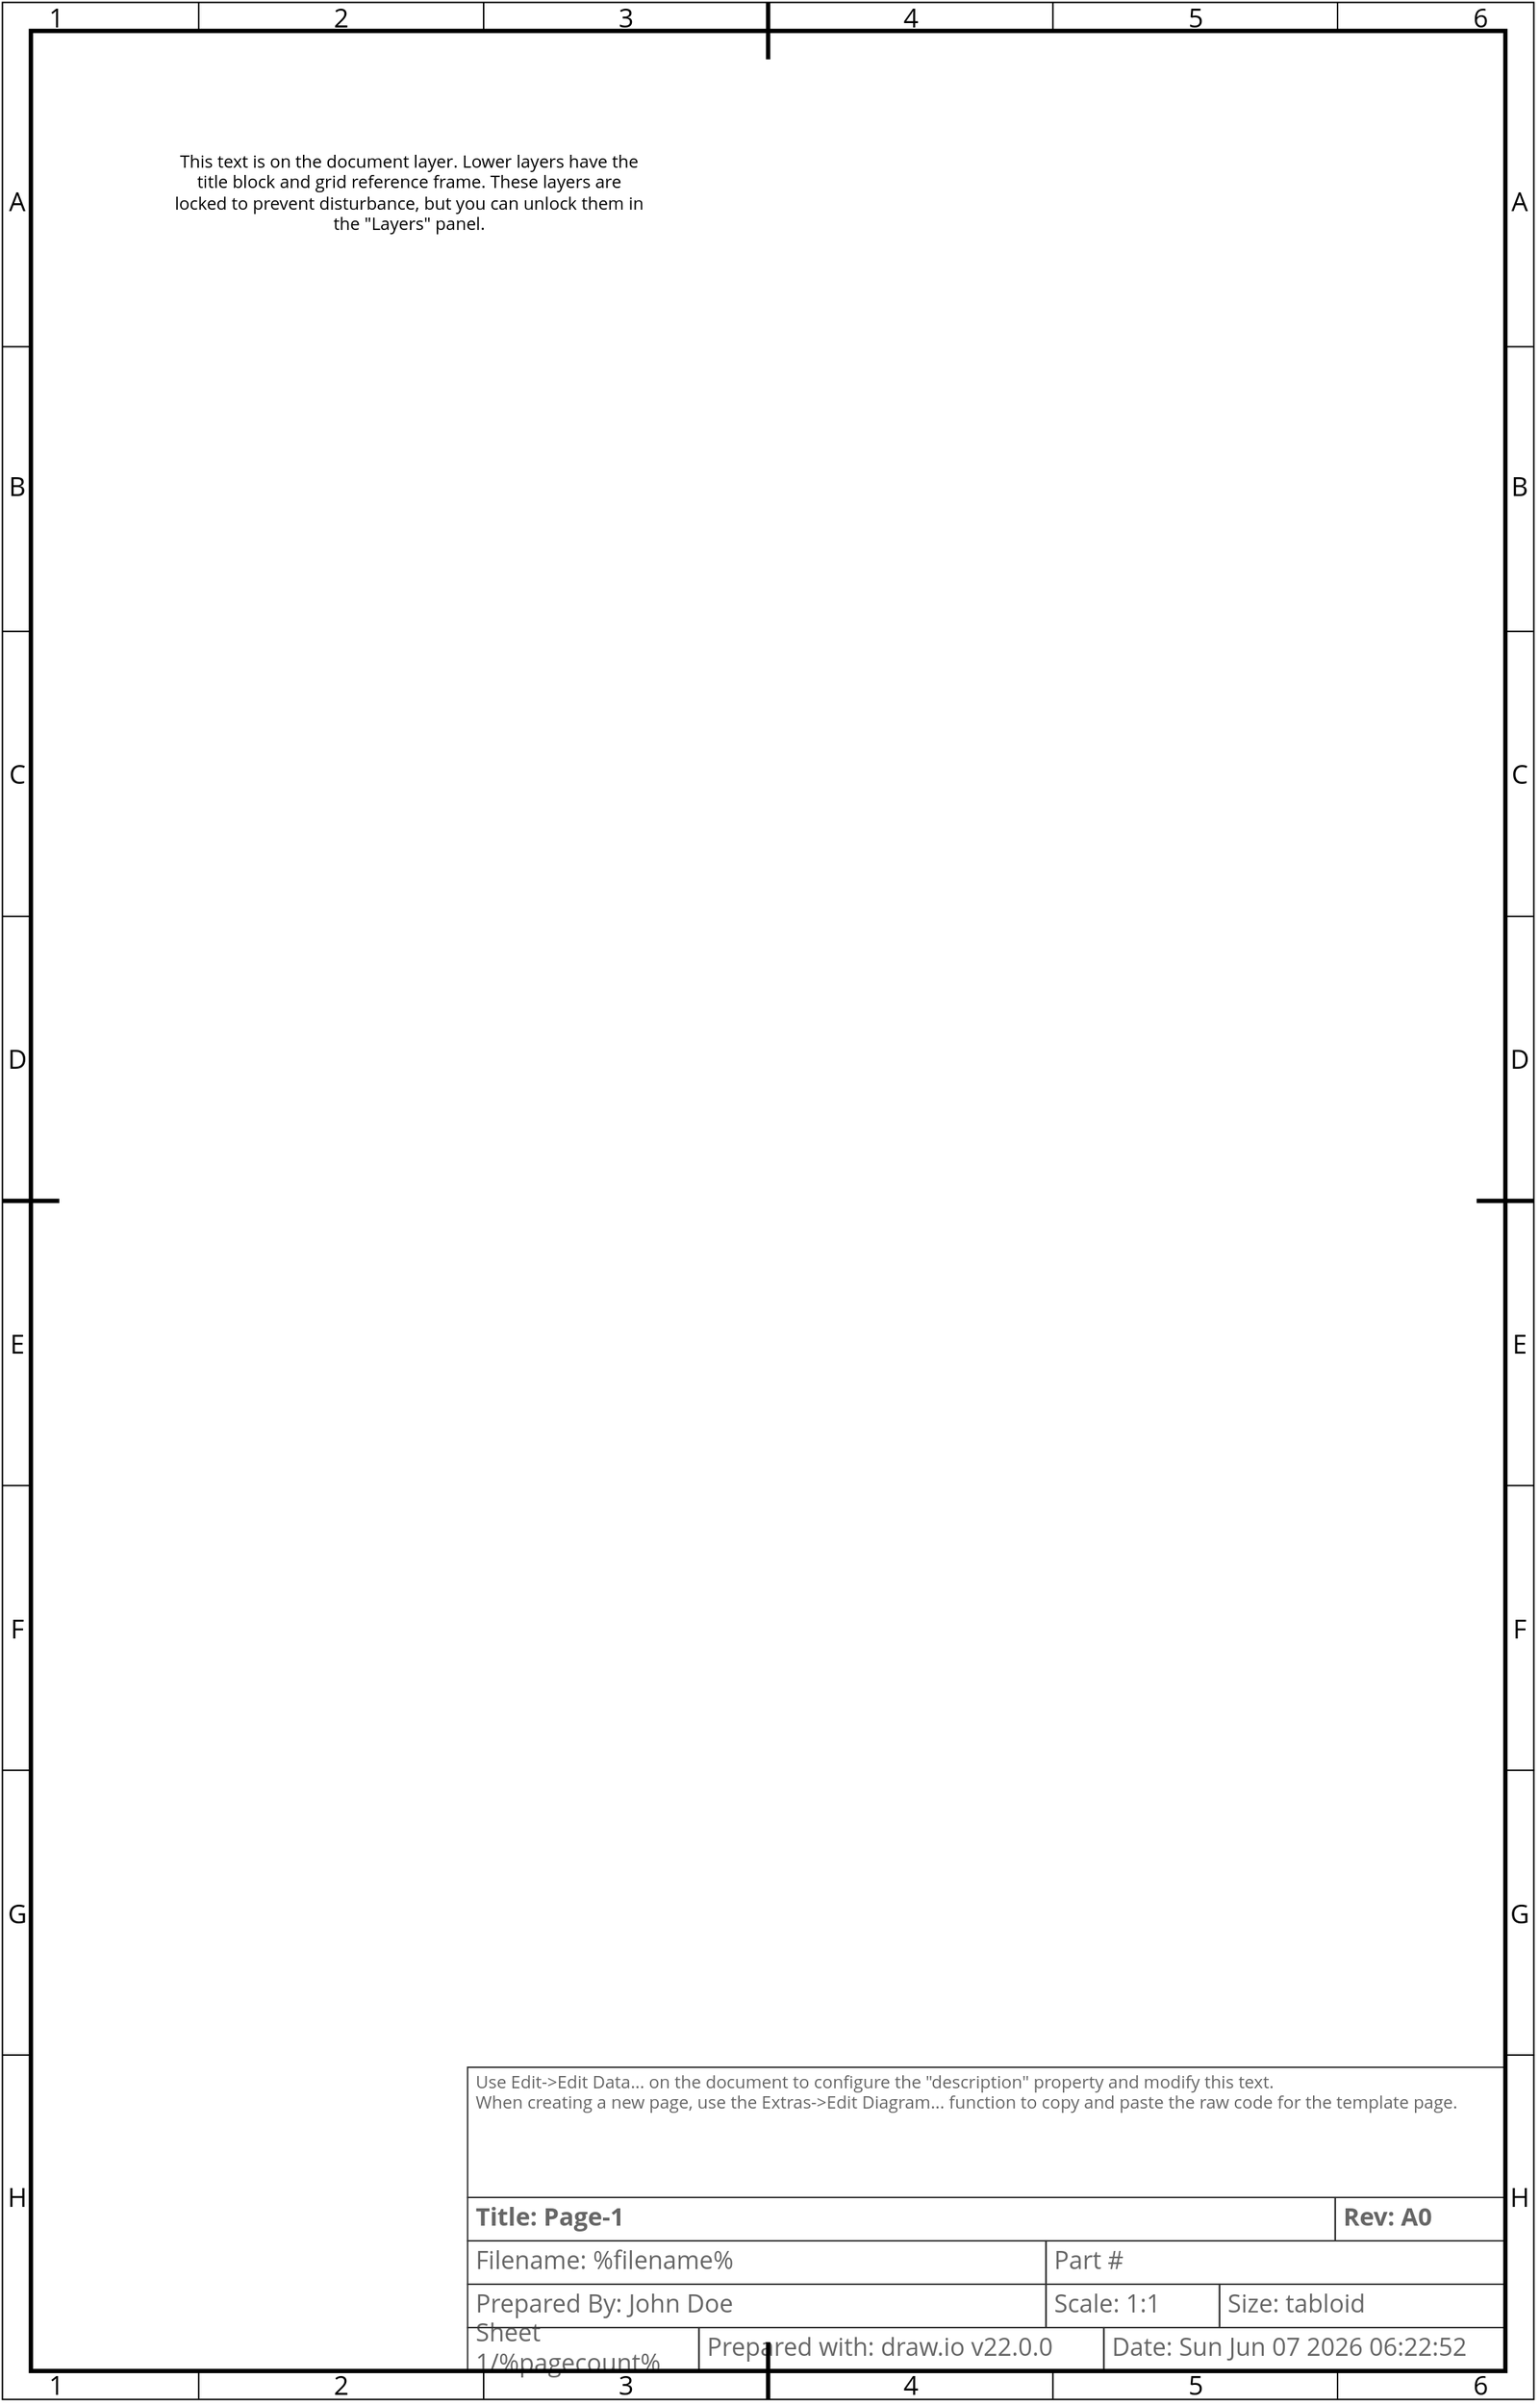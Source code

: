 <mxfile version="22.0.0" type="device">
  <diagram name="Page-1" id="fo18u6Ch1KVScq3Fo-Wy">
    <mxGraphModel dx="2530" dy="1518" grid="1" gridSize="10" guides="1" tooltips="1" connect="1" arrows="1" fold="1" page="1" pageScale="1" pageWidth="1100" pageHeight="1700" math="0" shadow="0">
      <root>
        <object label="" description="Use Edit-&gt;Edit Data... on the document to configure the &quot;description&quot; property and modify this text.&#xa;When creating a new page, use the Extras-&gt;Edit Diagram... function to copy and paste the raw code for the template page." rev="A0" size="tabloid" scale="1:1" author="John Doe" part_num="" dwg_no="" serial_num="" extra_label="Part #" id="0">
          <mxCell />
        </object>
        <object label="Title Block" id="1">
          <mxCell style="locked=1;" parent="0" />
        </object>
        <mxCell id="BJZrzUYKFe9HMTDBOYGV-1" value="" style="rounded=0;whiteSpace=wrap;html=1;fillColor=none;movable=1;resizable=1;rotatable=1;deletable=1;editable=1;locked=0;connectable=1;" parent="1" vertex="1">
          <mxGeometry x="19.685" y="19.685" width="1059.053" height="1657.477" as="geometry" />
        </mxCell>
        <mxCell id="BJZrzUYKFe9HMTDBOYGV-2" value="" style="rounded=0;whiteSpace=wrap;html=1;fillColor=none;strokeWidth=1;movable=1;resizable=1;rotatable=1;deletable=1;editable=1;locked=0;connectable=1;" parent="1" vertex="1">
          <mxGeometry x="39.37" y="39.37" width="1019.683" height="1618.107" as="geometry" />
        </mxCell>
        <mxCell id="BJZrzUYKFe9HMTDBOYGV-27" value="" style="endArrow=none;html=1;rounded=0;movable=1;resizable=1;rotatable=1;deletable=1;editable=1;locked=0;connectable=1;" parent="1" edge="1">
          <mxGeometry width="50" height="50" relative="1" as="geometry">
            <mxPoint x="746.16" y="38.7" as="sourcePoint" />
            <mxPoint x="746.16" y="19.7" as="targetPoint" />
          </mxGeometry>
        </mxCell>
        <mxCell id="BJZrzUYKFe9HMTDBOYGV-35" value="" style="endArrow=none;html=1;rounded=0;movable=1;resizable=1;rotatable=1;deletable=1;editable=1;locked=0;connectable=1;" parent="1" edge="1">
          <mxGeometry width="50" height="50" relative="1" as="geometry">
            <mxPoint x="352.455" y="38.695" as="sourcePoint" />
            <mxPoint x="352.455" y="19.695" as="targetPoint" />
          </mxGeometry>
        </mxCell>
        <mxCell id="BJZrzUYKFe9HMTDBOYGV-45" value="" style="endArrow=none;html=1;rounded=0;movable=1;resizable=1;rotatable=1;deletable=1;editable=1;locked=0;connectable=1;" parent="1" edge="1">
          <mxGeometry width="50" height="50" relative="1" as="geometry">
            <mxPoint x="19.71" y="651.57" as="sourcePoint" />
            <mxPoint x="39.01" y="651.57" as="targetPoint" />
          </mxGeometry>
        </mxCell>
        <mxCell id="BJZrzUYKFe9HMTDBOYGV-46" value="" style="endArrow=none;html=1;rounded=0;movable=1;resizable=1;rotatable=1;deletable=1;editable=1;locked=0;connectable=1;" parent="1" edge="1">
          <mxGeometry width="50" height="50" relative="1" as="geometry">
            <mxPoint x="19.88" y="1045.27" as="sourcePoint" />
            <mxPoint x="39.18" y="1045.27" as="targetPoint" />
          </mxGeometry>
        </mxCell>
        <mxCell id="BJZrzUYKFe9HMTDBOYGV-49" value="C" style="text;html=1;strokeColor=none;fillColor=none;align=center;verticalAlign=middle;whiteSpace=wrap;rounded=0;fontFamily=Open Sans;fontSize=18;movable=1;resizable=1;rotatable=1;deletable=1;editable=1;locked=0;connectable=1;" parent="1" vertex="1">
          <mxGeometry x="19.69" y="543.3" width="19.685" height="19.685" as="geometry" />
        </mxCell>
        <mxCell id="BJZrzUYKFe9HMTDBOYGV-52" value="D" style="text;html=1;strokeColor=none;fillColor=none;align=center;verticalAlign=middle;whiteSpace=wrap;rounded=0;fontFamily=Open Sans;fontSize=18;movable=1;resizable=1;rotatable=1;deletable=1;editable=1;locked=0;connectable=1;" parent="1" vertex="1">
          <mxGeometry x="19.692" y="740.152" width="19.685" height="19.685" as="geometry" />
        </mxCell>
        <mxCell id="BJZrzUYKFe9HMTDBOYGV-53" value="E" style="text;html=1;strokeColor=none;fillColor=none;align=center;verticalAlign=middle;whiteSpace=wrap;rounded=0;fontFamily=Open Sans;fontSize=18;movable=1;resizable=1;rotatable=1;deletable=1;editable=1;locked=0;connectable=1;" parent="1" vertex="1">
          <mxGeometry x="19.685" y="937.006" width="19.685" height="19.685" as="geometry" />
        </mxCell>
        <mxCell id="BJZrzUYKFe9HMTDBOYGV-54" value="F" style="text;html=1;strokeColor=none;fillColor=none;align=center;verticalAlign=middle;whiteSpace=wrap;rounded=0;fontFamily=Open Sans;fontSize=18;movable=1;resizable=1;rotatable=1;deletable=1;editable=1;locked=0;connectable=1;" parent="1" vertex="1">
          <mxGeometry x="19.688" y="1133.856" width="19.685" height="19.685" as="geometry" />
        </mxCell>
        <mxCell id="BJZrzUYKFe9HMTDBOYGV-60" value="2" style="text;html=1;strokeColor=none;fillColor=none;align=center;verticalAlign=middle;whiteSpace=wrap;rounded=0;fontFamily=Open Sans;fontSize=18;movable=1;resizable=1;rotatable=1;deletable=1;editable=1;locked=0;connectable=1;" parent="1" vertex="1">
          <mxGeometry x="244.195" y="19.695" width="19.685" height="19.685" as="geometry" />
        </mxCell>
        <mxCell id="BJZrzUYKFe9HMTDBOYGV-61" value="3" style="text;html=1;strokeColor=none;fillColor=none;align=center;verticalAlign=middle;whiteSpace=wrap;rounded=0;fontFamily=Open Sans;fontSize=18;movable=1;resizable=1;rotatable=1;deletable=1;editable=1;locked=0;connectable=1;" parent="1" vertex="1">
          <mxGeometry x="441.037" y="19.688" width="19.685" height="19.685" as="geometry" />
        </mxCell>
        <mxCell id="BJZrzUYKFe9HMTDBOYGV-62" value="4" style="text;html=1;strokeColor=none;fillColor=none;align=center;verticalAlign=middle;whiteSpace=wrap;rounded=0;fontFamily=Open Sans;fontSize=18;movable=1;resizable=1;rotatable=1;deletable=1;editable=1;locked=0;connectable=1;" parent="1" vertex="1">
          <mxGeometry x="637.89" y="19.69" width="19.685" height="19.685" as="geometry" />
        </mxCell>
        <mxCell id="BJZrzUYKFe9HMTDBOYGV-63" value="5" style="text;html=1;strokeColor=none;fillColor=none;align=center;verticalAlign=middle;whiteSpace=wrap;rounded=0;fontFamily=Open Sans;fontSize=18;movable=1;resizable=1;rotatable=1;deletable=1;editable=1;locked=0;connectable=1;" parent="1" vertex="1">
          <mxGeometry x="834.742" y="19.692" width="19.685" height="19.685" as="geometry" />
        </mxCell>
        <mxCell id="BJZrzUYKFe9HMTDBOYGV-4" value="" style="endArrow=none;html=1;rounded=0;strokeWidth=3;targetPerimeterSpacing=0;movable=1;resizable=1;rotatable=1;deletable=1;editable=1;locked=0;connectable=1;" parent="1" edge="1">
          <mxGeometry width="50" height="50" relative="1" as="geometry">
            <mxPoint x="549.21" y="59.06" as="sourcePoint" />
            <mxPoint x="549.21" y="19.69" as="targetPoint" />
          </mxGeometry>
        </mxCell>
        <mxCell id="BJZrzUYKFe9HMTDBOYGV-11" value="" style="endArrow=none;html=1;rounded=0;strokeWidth=3;movable=1;resizable=1;rotatable=1;deletable=1;editable=1;locked=0;connectable=1;" parent="1" edge="1">
          <mxGeometry width="50" height="50" relative="1" as="geometry">
            <mxPoint x="19.69" y="848.422" as="sourcePoint" />
            <mxPoint x="59" y="848.422" as="targetPoint" />
          </mxGeometry>
        </mxCell>
        <mxCell id="OLBhReI0X-7dMYb3t88i-10" value="" style="endArrow=none;html=1;rounded=0;movable=1;resizable=1;rotatable=1;deletable=1;editable=1;locked=0;connectable=1;" parent="1" edge="1">
          <mxGeometry width="50" height="50" relative="1" as="geometry">
            <mxPoint x="19.71" y="454.65" as="sourcePoint" />
            <mxPoint x="39.01" y="454.65" as="targetPoint" />
          </mxGeometry>
        </mxCell>
        <mxCell id="OLBhReI0X-7dMYb3t88i-11" value="B" style="text;html=1;strokeColor=none;fillColor=none;align=center;verticalAlign=middle;whiteSpace=wrap;rounded=0;fontFamily=Open Sans;fontSize=18;movable=1;resizable=1;rotatable=1;deletable=1;editable=1;locked=0;connectable=1;" parent="1" vertex="1">
          <mxGeometry x="19.712" y="344.482" width="19.685" height="19.685" as="geometry" />
        </mxCell>
        <mxCell id="OLBhReI0X-7dMYb3t88i-12" value="" style="endArrow=none;html=1;rounded=0;movable=1;resizable=1;rotatable=1;deletable=1;editable=1;locked=0;connectable=1;" parent="1" edge="1">
          <mxGeometry width="50" height="50" relative="1" as="geometry">
            <mxPoint x="19.695" y="1242.125" as="sourcePoint" />
            <mxPoint x="39.745" y="1242.125" as="targetPoint" />
          </mxGeometry>
        </mxCell>
        <mxCell id="OLBhReI0X-7dMYb3t88i-13" value="G" style="text;html=1;strokeColor=none;fillColor=none;align=center;verticalAlign=middle;whiteSpace=wrap;rounded=0;fontFamily=Open Sans;fontSize=18;movable=1;resizable=1;rotatable=1;deletable=1;editable=1;locked=0;connectable=1;" parent="1" vertex="1">
          <mxGeometry x="19.69" y="1330.702" width="19.685" height="19.685" as="geometry" />
        </mxCell>
        <mxCell id="OLBhReI0X-7dMYb3t88i-17" value="" style="endArrow=none;html=1;rounded=0;movable=1;resizable=1;rotatable=1;deletable=1;editable=1;locked=0;connectable=1;" parent="1" edge="1">
          <mxGeometry width="50" height="50" relative="1" as="geometry">
            <mxPoint x="155.413" y="38.683" as="sourcePoint" />
            <mxPoint x="155.413" y="19.683" as="targetPoint" />
          </mxGeometry>
        </mxCell>
        <mxCell id="OLBhReI0X-7dMYb3t88i-18" value="1" style="text;html=1;strokeColor=none;fillColor=none;align=center;verticalAlign=middle;whiteSpace=wrap;rounded=0;fontFamily=Open Sans;fontSize=18;movable=1;resizable=1;rotatable=1;deletable=1;editable=1;locked=0;connectable=1;" parent="1" vertex="1">
          <mxGeometry x="47.153" y="19.683" width="19.685" height="19.685" as="geometry" />
        </mxCell>
        <mxCell id="OLBhReI0X-7dMYb3t88i-19" value="" style="endArrow=none;html=1;rounded=0;movable=1;resizable=1;rotatable=1;deletable=1;editable=1;locked=0;connectable=1;" parent="1" edge="1">
          <mxGeometry width="50" height="50" relative="1" as="geometry">
            <mxPoint x="943.008" y="38.688" as="sourcePoint" />
            <mxPoint x="943.008" y="19.688" as="targetPoint" />
          </mxGeometry>
        </mxCell>
        <mxCell id="OLBhReI0X-7dMYb3t88i-20" value="6" style="text;html=1;strokeColor=none;fillColor=none;align=center;verticalAlign=middle;whiteSpace=wrap;rounded=0;fontFamily=Open Sans;fontSize=18;movable=1;resizable=1;rotatable=1;deletable=1;editable=1;locked=0;connectable=1;" parent="1" vertex="1">
          <mxGeometry x="1031.591" y="19.681" width="19.685" height="19.685" as="geometry" />
        </mxCell>
        <mxCell id="OLBhReI0X-7dMYb3t88i-35" value="" style="endArrow=none;html=1;rounded=0;movable=1;resizable=1;rotatable=1;deletable=1;editable=1;locked=0;connectable=1;" parent="1" edge="1">
          <mxGeometry width="50" height="50" relative="1" as="geometry">
            <mxPoint x="19.709" y="257.808" as="sourcePoint" />
            <mxPoint x="39.008" y="257.808" as="targetPoint" />
          </mxGeometry>
        </mxCell>
        <mxCell id="OLBhReI0X-7dMYb3t88i-36" value="A" style="text;html=1;strokeColor=none;fillColor=none;align=center;verticalAlign=middle;whiteSpace=wrap;rounded=0;fontFamily=Open Sans;fontSize=18;movable=1;resizable=1;rotatable=1;deletable=1;editable=1;locked=0;connectable=1;" parent="1" vertex="1">
          <mxGeometry x="19.711" y="147.641" width="19.685" height="19.685" as="geometry" />
        </mxCell>
        <mxCell id="OLBhReI0X-7dMYb3t88i-39" value="" style="endArrow=none;html=1;rounded=0;movable=1;resizable=1;rotatable=1;deletable=1;editable=1;locked=0;connectable=1;" parent="1" edge="1">
          <mxGeometry width="50" height="50" relative="1" as="geometry">
            <mxPoint x="19.694" y="1438.974" as="sourcePoint" />
            <mxPoint x="39.743" y="1438.974" as="targetPoint" />
          </mxGeometry>
        </mxCell>
        <mxCell id="OLBhReI0X-7dMYb3t88i-40" value="H" style="text;html=1;strokeColor=none;fillColor=none;align=center;verticalAlign=middle;whiteSpace=wrap;rounded=0;fontFamily=Open Sans;fontSize=18;movable=1;resizable=1;rotatable=1;deletable=1;editable=1;locked=0;connectable=1;" parent="1" vertex="1">
          <mxGeometry x="19.689" y="1527.551" width="19.685" height="19.685" as="geometry" />
        </mxCell>
        <mxCell id="h7L3MlKvrl_dhOmhB3lf-10" value="Prepared with: draw.io v22.0.0" style="strokeWidth=1;shadow=0;dashed=0;align=center;html=1;shape=mxgraph.mockup.text.textBox;fontColor=#666666;align=left;fontSize=17;spacingLeft=4;spacingTop=-3;whiteSpace=wrap;strokeColor=#333333;mainText=;fillColor=none;fontFamily=Open Sans;movable=1;resizable=1;rotatable=1;deletable=1;editable=1;locked=0;connectable=1;" parent="1" vertex="1">
          <mxGeometry x="501.37" y="1627.48" width="280" height="30" as="geometry" />
        </mxCell>
        <object label="&lt;div align=&quot;left&quot;&gt;Sheet %pagenumber%/%pagecount%&lt;/div&gt;" placeholders="1" id="h7L3MlKvrl_dhOmhB3lf-12">
          <mxCell style="strokeWidth=1;shadow=0;dashed=0;align=left;html=1;shape=mxgraph.mockup.text.textBox;fontColor=#666666;align=left;fontSize=17;spacingLeft=4;spacingTop=-3;whiteSpace=wrap;strokeColor=#333333;mainText=;fillColor=none;fontFamily=Open Sans;movable=1;resizable=1;rotatable=1;deletable=1;editable=1;locked=0;connectable=1;" parent="1" vertex="1">
            <mxGeometry x="341.37" y="1627.48" width="160" height="30" as="geometry" />
          </mxCell>
        </object>
        <object label="Date: &lt;font style=&quot;font-size: 17px;&quot;&gt;%date{ddd mmm dd yyyy HH:MM:ss}%&lt;/font&gt;" placeholders="1" id="h7L3MlKvrl_dhOmhB3lf-13">
          <mxCell style="strokeWidth=1;shadow=0;dashed=0;align=center;html=1;shape=mxgraph.mockup.text.textBox;fontColor=#666666;align=left;fontSize=17;spacingLeft=4;spacingTop=-3;whiteSpace=wrap;strokeColor=#333333;mainText=;fillColor=none;fontFamily=Open Sans;movable=1;resizable=1;rotatable=1;deletable=1;editable=1;locked=0;connectable=1;" parent="1" vertex="1">
            <mxGeometry x="781.37" y="1627.48" width="277.68" height="30" as="geometry" />
          </mxCell>
        </object>
        <object label="&lt;b&gt;Title: %page%&lt;/b&gt;" placeholders="1" id="h7L3MlKvrl_dhOmhB3lf-14">
          <mxCell style="strokeWidth=1;shadow=0;dashed=0;align=center;html=1;shape=mxgraph.mockup.text.textBox;fontColor=#666666;align=left;fontSize=17;spacingLeft=4;spacingTop=-3;whiteSpace=wrap;strokeColor=#333333;mainText=;fillColor=none;fontFamily=Open Sans;movable=1;resizable=1;rotatable=1;deletable=1;editable=1;locked=0;connectable=1;" parent="1" vertex="1">
            <mxGeometry x="341.37" y="1537.48" width="600" height="30" as="geometry" />
          </mxCell>
        </object>
        <object label="Filename: %filename%" placeholders="1" id="h7L3MlKvrl_dhOmhB3lf-15">
          <mxCell style="strokeWidth=1;shadow=0;dashed=0;align=center;html=1;shape=mxgraph.mockup.text.textBox;fontColor=#666666;align=left;fontSize=17;spacingLeft=4;spacingTop=-3;whiteSpace=wrap;strokeColor=#333333;mainText=;fillColor=none;fontFamily=Open Sans;movable=1;resizable=1;rotatable=1;deletable=1;editable=1;locked=0;connectable=1;" parent="1" vertex="1">
            <mxGeometry x="341.37" y="1567.48" width="400" height="30" as="geometry" />
          </mxCell>
        </object>
        <object label="&lt;div align=&quot;left&quot;&gt;%description%&lt;/div&gt;" placeholders="1" id="h7L3MlKvrl_dhOmhB3lf-16">
          <mxCell style="strokeWidth=1;shadow=0;dashed=0;html=1;shape=mxgraph.mockup.text.textBox;fontColor=#666666;align=left;verticalAlign=top;fontSize=12;spacingLeft=4;spacingTop=-3;whiteSpace=wrap;strokeColor=#333333;mainText=;fillColor=none;fontFamily=Open Sans;movable=1;resizable=1;rotatable=1;deletable=1;editable=1;locked=0;connectable=1;" parent="1" vertex="1">
            <mxGeometry x="341.37" y="1447.48" width="717.68" height="90" as="geometry" />
          </mxCell>
        </object>
        <object label="&lt;b&gt;Rev: %rev%&lt;br&gt;&lt;/b&gt;" placeholders="1" id="EyKvBmyPNv_MzgSUc5b6-1">
          <mxCell style="strokeWidth=1;shadow=0;dashed=0;align=center;html=1;shape=mxgraph.mockup.text.textBox;fontColor=#666666;align=left;fontSize=17;spacingLeft=4;spacingTop=-3;whiteSpace=wrap;strokeColor=#333333;mainText=;fillColor=none;fontFamily=Open Sans;movable=1;resizable=1;rotatable=1;deletable=1;editable=1;locked=0;connectable=1;" parent="1" vertex="1">
            <mxGeometry x="941.37" y="1537.48" width="117.68" height="30" as="geometry" />
          </mxCell>
        </object>
        <object label="&lt;div align=&quot;left&quot;&gt;Size: %size%&lt;/div&gt;" placeholders="1" id="kxruepuoSyuf0zwoeRE9-5">
          <mxCell style="strokeWidth=1;shadow=0;dashed=0;align=left;html=1;shape=mxgraph.mockup.text.textBox;fontColor=#666666;align=left;fontSize=17;spacingLeft=4;spacingTop=-3;whiteSpace=wrap;strokeColor=#333333;mainText=;fillColor=none;fontFamily=Open Sans;movable=1;resizable=1;rotatable=1;deletable=1;editable=1;locked=0;connectable=1;" parent="1" vertex="1">
            <mxGeometry x="861.37" y="1597.48" width="197.68" height="30" as="geometry" />
          </mxCell>
        </object>
        <object label="&lt;div align=&quot;left&quot;&gt;Scale: %scale%&lt;/div&gt;" placeholders="1" id="kxruepuoSyuf0zwoeRE9-6">
          <mxCell style="strokeWidth=1;shadow=0;dashed=0;align=left;html=1;shape=mxgraph.mockup.text.textBox;fontColor=#666666;align=left;fontSize=17;spacingLeft=4;spacingTop=-3;whiteSpace=wrap;strokeColor=#333333;mainText=;fillColor=none;fontFamily=Open Sans;movable=1;resizable=1;rotatable=1;deletable=1;editable=1;locked=0;connectable=1;" parent="1" vertex="1">
            <mxGeometry x="741.37" y="1597.48" width="120" height="30" as="geometry" />
          </mxCell>
        </object>
        <object label="Prepared By: %author%" placeholders="1" id="kxruepuoSyuf0zwoeRE9-7">
          <mxCell style="strokeWidth=1;shadow=0;dashed=0;align=center;html=1;shape=mxgraph.mockup.text.textBox;fontColor=#666666;align=left;fontSize=17;spacingLeft=4;spacingTop=-3;whiteSpace=wrap;strokeColor=#333333;mainText=;fillColor=none;fontFamily=Open Sans;movable=1;resizable=1;rotatable=1;deletable=1;editable=1;locked=0;connectable=1;" parent="1" vertex="1">
            <mxGeometry x="341.37" y="1597.48" width="400" height="30" as="geometry" />
          </mxCell>
        </object>
        <object label="%extra_label% %dwg_no%%part_num%%serial_num%" placeholders="1" id="kxruepuoSyuf0zwoeRE9-8">
          <mxCell style="strokeWidth=1;shadow=0;dashed=0;align=center;html=1;shape=mxgraph.mockup.text.textBox;fontColor=#666666;align=left;fontSize=17;spacingLeft=4;spacingTop=-3;whiteSpace=wrap;strokeColor=#333333;mainText=;fillColor=none;fontFamily=Open Sans;movable=1;resizable=1;rotatable=1;deletable=1;editable=1;locked=0;connectable=1;" parent="1" vertex="1">
            <mxGeometry x="741.37" y="1567.48" width="317.68" height="30" as="geometry" />
          </mxCell>
        </object>
        <mxCell id="2KcegQLMKRBTqOzoovLV-2" value="" style="endArrow=none;html=1;rounded=0;movable=1;resizable=1;rotatable=1;deletable=1;editable=1;locked=0;connectable=1;" edge="1" parent="1">
          <mxGeometry width="50" height="50" relative="1" as="geometry">
            <mxPoint x="746.158" y="1676.838" as="sourcePoint" />
            <mxPoint x="746.158" y="1657.838" as="targetPoint" />
          </mxGeometry>
        </mxCell>
        <mxCell id="2KcegQLMKRBTqOzoovLV-3" value="" style="endArrow=none;html=1;rounded=0;movable=1;resizable=1;rotatable=1;deletable=1;editable=1;locked=0;connectable=1;" edge="1" parent="1">
          <mxGeometry width="50" height="50" relative="1" as="geometry">
            <mxPoint x="352.453" y="1676.833" as="sourcePoint" />
            <mxPoint x="352.453" y="1657.833" as="targetPoint" />
          </mxGeometry>
        </mxCell>
        <mxCell id="2KcegQLMKRBTqOzoovLV-4" value="2" style="text;html=1;strokeColor=none;fillColor=none;align=center;verticalAlign=middle;whiteSpace=wrap;rounded=0;fontFamily=Open Sans;fontSize=18;movable=1;resizable=1;rotatable=1;deletable=1;editable=1;locked=0;connectable=1;" vertex="1" parent="1">
          <mxGeometry x="244.194" y="1657.493" width="19.685" height="19.685" as="geometry" />
        </mxCell>
        <mxCell id="2KcegQLMKRBTqOzoovLV-5" value="3" style="text;html=1;strokeColor=none;fillColor=none;align=center;verticalAlign=middle;whiteSpace=wrap;rounded=0;fontFamily=Open Sans;fontSize=18;movable=1;resizable=1;rotatable=1;deletable=1;editable=1;locked=0;connectable=1;" vertex="1" parent="1">
          <mxGeometry x="441.036" y="1657.486" width="19.685" height="19.685" as="geometry" />
        </mxCell>
        <mxCell id="2KcegQLMKRBTqOzoovLV-6" value="4" style="text;html=1;strokeColor=none;fillColor=none;align=center;verticalAlign=middle;whiteSpace=wrap;rounded=0;fontFamily=Open Sans;fontSize=18;movable=1;resizable=1;rotatable=1;deletable=1;editable=1;locked=0;connectable=1;" vertex="1" parent="1">
          <mxGeometry x="637.888" y="1657.488" width="19.685" height="19.685" as="geometry" />
        </mxCell>
        <mxCell id="2KcegQLMKRBTqOzoovLV-7" value="5" style="text;html=1;strokeColor=none;fillColor=none;align=center;verticalAlign=middle;whiteSpace=wrap;rounded=0;fontFamily=Open Sans;fontSize=18;movable=1;resizable=1;rotatable=1;deletable=1;editable=1;locked=0;connectable=1;" vertex="1" parent="1">
          <mxGeometry x="834.741" y="1657.491" width="19.685" height="19.685" as="geometry" />
        </mxCell>
        <mxCell id="2KcegQLMKRBTqOzoovLV-8" value="" style="endArrow=none;html=1;rounded=0;strokeWidth=3;targetPerimeterSpacing=0;movable=1;resizable=1;rotatable=1;deletable=1;editable=1;locked=0;connectable=1;" edge="1" parent="1">
          <mxGeometry width="50" height="50" relative="1" as="geometry">
            <mxPoint x="549.21" y="1677.178" as="sourcePoint" />
            <mxPoint x="549.21" y="1637.5" as="targetPoint" />
          </mxGeometry>
        </mxCell>
        <mxCell id="2KcegQLMKRBTqOzoovLV-9" value="" style="endArrow=none;html=1;rounded=0;movable=1;resizable=1;rotatable=1;deletable=1;editable=1;locked=0;connectable=1;" edge="1" parent="1">
          <mxGeometry width="50" height="50" relative="1" as="geometry">
            <mxPoint x="155.412" y="1676.822" as="sourcePoint" />
            <mxPoint x="155.412" y="1657.822" as="targetPoint" />
          </mxGeometry>
        </mxCell>
        <mxCell id="2KcegQLMKRBTqOzoovLV-10" value="1" style="text;html=1;strokeColor=none;fillColor=none;align=center;verticalAlign=middle;whiteSpace=wrap;rounded=0;fontFamily=Open Sans;fontSize=18;movable=1;resizable=1;rotatable=1;deletable=1;editable=1;locked=0;connectable=1;" vertex="1" parent="1">
          <mxGeometry x="47.152" y="1657.482" width="19.685" height="19.685" as="geometry" />
        </mxCell>
        <mxCell id="2KcegQLMKRBTqOzoovLV-11" value="" style="endArrow=none;html=1;rounded=0;movable=1;resizable=1;rotatable=1;deletable=1;editable=1;locked=0;connectable=1;" edge="1" parent="1">
          <mxGeometry width="50" height="50" relative="1" as="geometry">
            <mxPoint x="943.007" y="1676.837" as="sourcePoint" />
            <mxPoint x="943.007" y="1657.837" as="targetPoint" />
          </mxGeometry>
        </mxCell>
        <mxCell id="2KcegQLMKRBTqOzoovLV-12" value="6" style="text;html=1;strokeColor=none;fillColor=none;align=center;verticalAlign=middle;whiteSpace=wrap;rounded=0;fontFamily=Open Sans;fontSize=18;movable=1;resizable=1;rotatable=1;deletable=1;editable=1;locked=0;connectable=1;" vertex="1" parent="1">
          <mxGeometry x="1031.589" y="1657.479" width="19.685" height="19.685" as="geometry" />
        </mxCell>
        <mxCell id="2KcegQLMKRBTqOzoovLV-13" value="" style="endArrow=none;html=1;rounded=0;movable=1;resizable=1;rotatable=1;deletable=1;editable=1;locked=0;connectable=1;" edge="1" parent="1">
          <mxGeometry width="50" height="50" relative="1" as="geometry">
            <mxPoint x="1059.069" y="651.568" as="sourcePoint" />
            <mxPoint x="1078.369" y="651.568" as="targetPoint" />
          </mxGeometry>
        </mxCell>
        <mxCell id="2KcegQLMKRBTqOzoovLV-14" value="" style="endArrow=none;html=1;rounded=0;movable=1;resizable=1;rotatable=1;deletable=1;editable=1;locked=0;connectable=1;" edge="1" parent="1">
          <mxGeometry width="50" height="50" relative="1" as="geometry">
            <mxPoint x="1059.239" y="1045.269" as="sourcePoint" />
            <mxPoint x="1078.539" y="1045.269" as="targetPoint" />
          </mxGeometry>
        </mxCell>
        <mxCell id="2KcegQLMKRBTqOzoovLV-15" value="C" style="text;html=1;strokeColor=none;fillColor=none;align=center;verticalAlign=middle;whiteSpace=wrap;rounded=0;fontFamily=Open Sans;fontSize=18;movable=1;resizable=1;rotatable=1;deletable=1;editable=1;locked=0;connectable=1;" vertex="1" parent="1">
          <mxGeometry x="1059.049" y="543.298" width="19.685" height="19.685" as="geometry" />
        </mxCell>
        <mxCell id="2KcegQLMKRBTqOzoovLV-16" value="D" style="text;html=1;strokeColor=none;fillColor=none;align=center;verticalAlign=middle;whiteSpace=wrap;rounded=0;fontFamily=Open Sans;fontSize=18;movable=1;resizable=1;rotatable=1;deletable=1;editable=1;locked=0;connectable=1;" vertex="1" parent="1">
          <mxGeometry x="1059.051" y="740.151" width="19.685" height="19.685" as="geometry" />
        </mxCell>
        <mxCell id="2KcegQLMKRBTqOzoovLV-17" value="E" style="text;html=1;strokeColor=none;fillColor=none;align=center;verticalAlign=middle;whiteSpace=wrap;rounded=0;fontFamily=Open Sans;fontSize=18;movable=1;resizable=1;rotatable=1;deletable=1;editable=1;locked=0;connectable=1;" vertex="1" parent="1">
          <mxGeometry x="1059.073" y="937.006" width="19.685" height="19.685" as="geometry" />
        </mxCell>
        <mxCell id="2KcegQLMKRBTqOzoovLV-18" value="F" style="text;html=1;strokeColor=none;fillColor=none;align=center;verticalAlign=middle;whiteSpace=wrap;rounded=0;fontFamily=Open Sans;fontSize=18;movable=1;resizable=1;rotatable=1;deletable=1;editable=1;locked=0;connectable=1;" vertex="1" parent="1">
          <mxGeometry x="1059.046" y="1133.856" width="19.685" height="19.685" as="geometry" />
        </mxCell>
        <mxCell id="2KcegQLMKRBTqOzoovLV-19" value="" style="endArrow=none;html=1;rounded=0;strokeWidth=3;movable=1;resizable=1;rotatable=1;deletable=1;editable=1;locked=0;connectable=1;" edge="1" parent="1">
          <mxGeometry width="50" height="50" relative="1" as="geometry">
            <mxPoint x="1039.2" y="848.422" as="sourcePoint" />
            <mxPoint x="1078.759" y="848.33" as="targetPoint" />
          </mxGeometry>
        </mxCell>
        <mxCell id="2KcegQLMKRBTqOzoovLV-20" value="" style="endArrow=none;html=1;rounded=0;movable=1;resizable=1;rotatable=1;deletable=1;editable=1;locked=0;connectable=1;" edge="1" parent="1">
          <mxGeometry width="50" height="50" relative="1" as="geometry">
            <mxPoint x="1059.069" y="454.648" as="sourcePoint" />
            <mxPoint x="1078.369" y="454.648" as="targetPoint" />
          </mxGeometry>
        </mxCell>
        <mxCell id="2KcegQLMKRBTqOzoovLV-21" value="B" style="text;html=1;strokeColor=none;fillColor=none;align=center;verticalAlign=middle;whiteSpace=wrap;rounded=0;fontFamily=Open Sans;fontSize=18;movable=1;resizable=1;rotatable=1;deletable=1;editable=1;locked=0;connectable=1;" vertex="1" parent="1">
          <mxGeometry x="1059.071" y="344.481" width="19.685" height="19.685" as="geometry" />
        </mxCell>
        <mxCell id="2KcegQLMKRBTqOzoovLV-22" value="" style="endArrow=none;html=1;rounded=0;movable=1;resizable=1;rotatable=1;deletable=1;editable=1;locked=0;connectable=1;" edge="1" parent="1">
          <mxGeometry width="50" height="50" relative="1" as="geometry">
            <mxPoint x="1059.054" y="1242.123" as="sourcePoint" />
            <mxPoint x="1079.104" y="1242.123" as="targetPoint" />
          </mxGeometry>
        </mxCell>
        <mxCell id="2KcegQLMKRBTqOzoovLV-23" value="G" style="text;html=1;strokeColor=none;fillColor=none;align=center;verticalAlign=middle;whiteSpace=wrap;rounded=0;fontFamily=Open Sans;fontSize=18;movable=1;resizable=1;rotatable=1;deletable=1;editable=1;locked=0;connectable=1;" vertex="1" parent="1">
          <mxGeometry x="1059.079" y="1330.701" width="19.685" height="19.685" as="geometry" />
        </mxCell>
        <mxCell id="2KcegQLMKRBTqOzoovLV-24" value="" style="endArrow=none;html=1;rounded=0;movable=1;resizable=1;rotatable=1;deletable=1;editable=1;locked=0;connectable=1;" edge="1" parent="1">
          <mxGeometry width="50" height="50" relative="1" as="geometry">
            <mxPoint x="1059.067" y="257.807" as="sourcePoint" />
            <mxPoint x="1078.367" y="257.807" as="targetPoint" />
          </mxGeometry>
        </mxCell>
        <mxCell id="2KcegQLMKRBTqOzoovLV-25" value="A" style="text;html=1;strokeColor=none;fillColor=none;align=center;verticalAlign=middle;whiteSpace=wrap;rounded=0;fontFamily=Open Sans;fontSize=18;movable=1;resizable=1;rotatable=1;deletable=1;editable=1;locked=0;connectable=1;" vertex="1" parent="1">
          <mxGeometry x="1059.07" y="147.639" width="19.685" height="19.685" as="geometry" />
        </mxCell>
        <mxCell id="2KcegQLMKRBTqOzoovLV-26" value="" style="endArrow=none;html=1;rounded=0;movable=1;resizable=1;rotatable=1;deletable=1;editable=1;locked=0;connectable=1;" edge="1" parent="1">
          <mxGeometry width="50" height="50" relative="1" as="geometry">
            <mxPoint x="1059.052" y="1438.972" as="sourcePoint" />
            <mxPoint x="1079.102" y="1438.972" as="targetPoint" />
          </mxGeometry>
        </mxCell>
        <mxCell id="2KcegQLMKRBTqOzoovLV-27" value="H" style="text;html=1;strokeColor=none;fillColor=none;align=center;verticalAlign=middle;whiteSpace=wrap;rounded=0;fontFamily=Open Sans;fontSize=18;movable=1;resizable=1;rotatable=1;deletable=1;editable=1;locked=0;connectable=1;" vertex="1" parent="1">
          <mxGeometry x="1059.047" y="1527.549" width="19.685" height="19.685" as="geometry" />
        </mxCell>
        <object label="Drawing Frame" id="BJZrzUYKFe9HMTDBOYGV-83">
          <mxCell style="locked=1;" parent="0" />
        </object>
        <mxCell id="BJZrzUYKFe9HMTDBOYGV-84" value="" style="rounded=0;whiteSpace=wrap;html=1;fillColor=none;strokeWidth=3;movable=1;resizable=1;rotatable=1;deletable=1;editable=1;locked=0;connectable=1;" parent="BJZrzUYKFe9HMTDBOYGV-83" vertex="1">
          <mxGeometry x="39.37" y="39.37" width="1019.683" height="1618.107" as="geometry" />
        </mxCell>
        <object label="Document" id="NbdiYjX3MhI7OpqD2NvG-1">
          <mxCell parent="0" />
        </object>
        <mxCell id="kxruepuoSyuf0zwoeRE9-1" value="This text is on the document layer. Lower layers have the title block and grid reference frame. These layers are locked to prevent disturbance, but you can unlock them in the &quot;Layers&quot; panel." style="text;html=1;strokeColor=none;fillColor=none;align=center;verticalAlign=middle;whiteSpace=wrap;rounded=0;fontFamily=Open Sans;" parent="NbdiYjX3MhI7OpqD2NvG-1" vertex="1">
          <mxGeometry x="135.83" y="116.14" width="330" height="70" as="geometry" />
        </mxCell>
      </root>
    </mxGraphModel>
  </diagram>
</mxfile>
